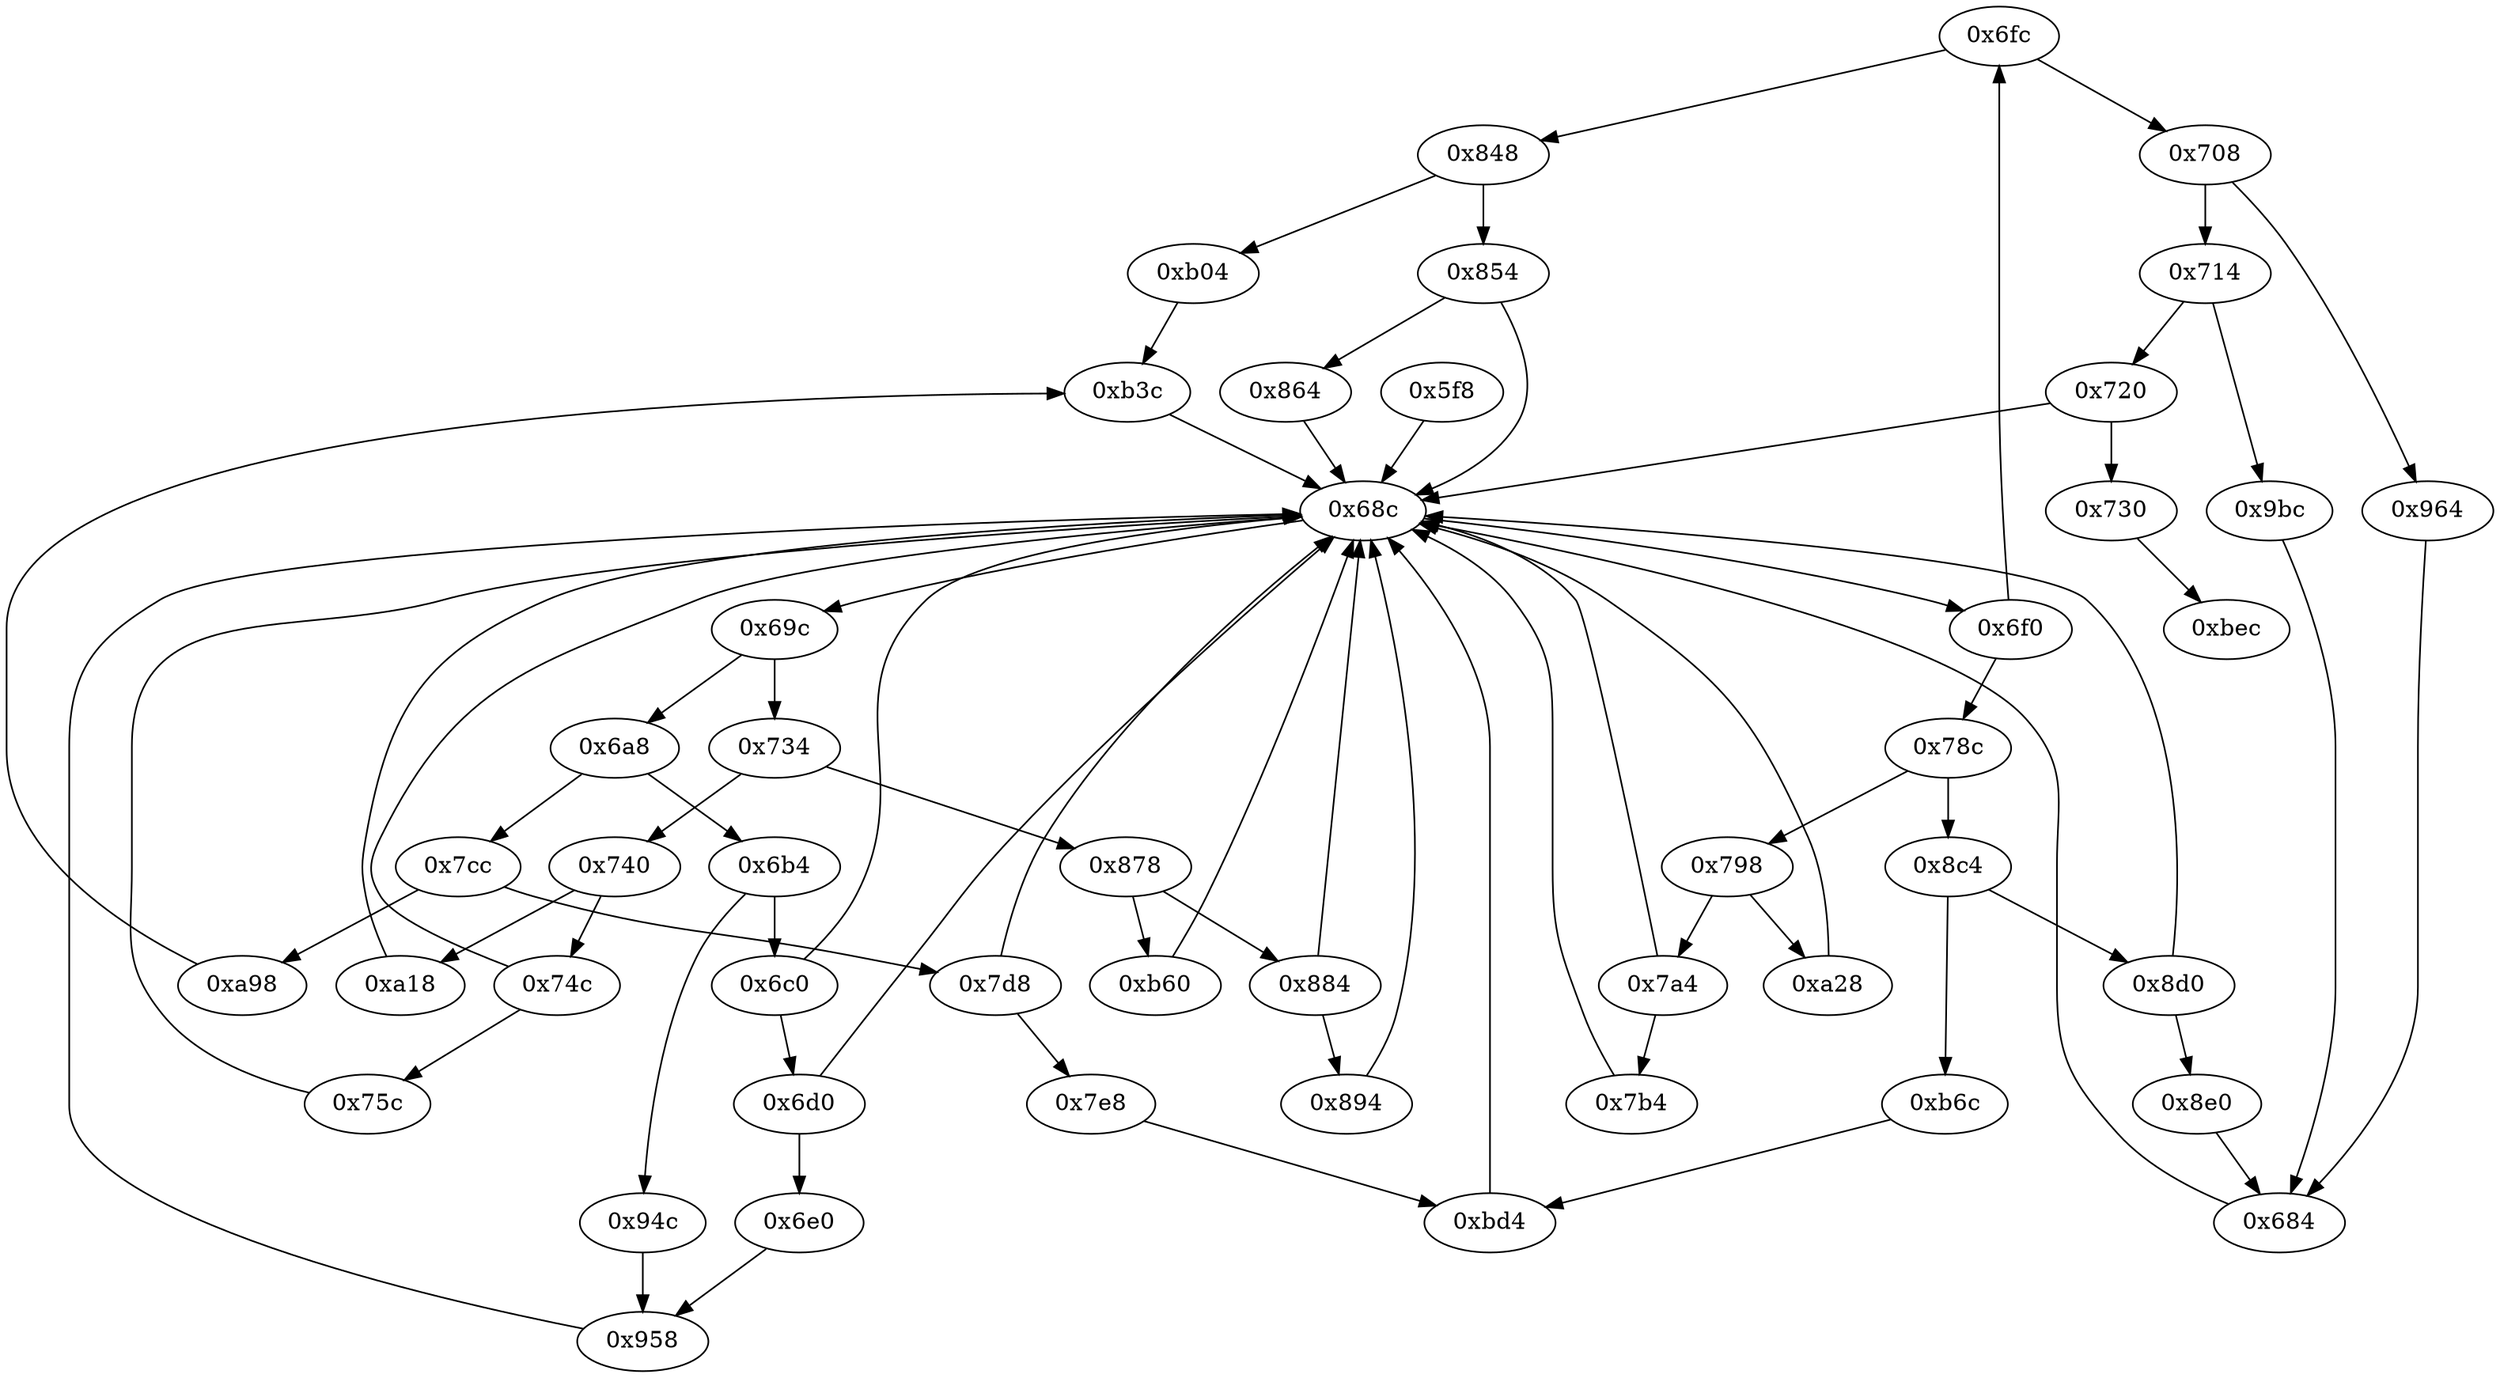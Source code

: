 strict digraph "" {
	"0x6fc"	 [opcode="[u'ldr', u'cmp', u'b']"];
	"0x848"	 [opcode="[u'ldr', u'cmp', u'b']"];
	"0x6fc" -> "0x848";
	"0x708"	 [opcode="[u'ldr', u'cmp', u'b']"];
	"0x6fc" -> "0x708";
	"0x684"	 [opcode="[u'cmp', u'mov']"];
	"0x68c"	 [opcode="[u'mov', u'ldr', u'cmp', u'b']"];
	"0x684" -> "0x68c";
	"0xb04"	 [opcode="[u'ldr', u'ldr', u'ldr', u'rsb', u'mvn', u'mul', u'eor', u'and', u'ldr', u'ldr', u'mov', u'mov', u'cmp', u'mov']"];
	"0xb3c"	 [opcode="[u'cmp', u'mov', u'mov', u'cmp', u'mov', u'mov', u'teq', u'mov', u'b']"];
	"0xb04" -> "0xb3c";
	"0xbd4"	 [opcode="[u'mov', u'cmn', u'mov', u'cmp', u'mov', u'b']"];
	"0xbd4" -> "0x68c";
	"0x878"	 [opcode="[u'ldr', u'cmp', u'b']"];
	"0x884"	 [opcode="[u'ldr', u'cmp', u'mov', u'b']"];
	"0x878" -> "0x884";
	"0xb60"	 [opcode="[u'ldr', u'mov', u'b']"];
	"0x878" -> "0xb60";
	"0x864"	 [opcode="[u'ldr', u'ldr', u'bl', u'ldr', u'b']"];
	"0x864" -> "0x68c";
	"0x7a4"	 [opcode="[u'ldr', u'cmp', u'mov', u'b']"];
	"0x7a4" -> "0x68c";
	"0x7b4"	 [opcode="[u'mov', u'str', u'ldr', u'str', u'ldr', u'b']"];
	"0x7a4" -> "0x7b4";
	"0xa28"	 [opcode="[u'ldr', u'str', u'ldr', u'str', u'ldr', u'ldr', u'ldr', u'sub', u'sub', u'add', u'mul', u'mvn', u'ldr', u'orr', u'mov', u'cmn', \
u'mov', u'ldr', u'cmp', u'mov', u'mov', u'mov', u'cmn', u'mov', u'mov', u'teq', u'mov', u'b']"];
	"0xa28" -> "0x68c";
	"0x8d0"	 [opcode="[u'ldr', u'cmp', u'mov', u'b']"];
	"0x8d0" -> "0x68c";
	"0x8e0"	 [opcode="[u'ldr', u'mov', u'str', u'ldr', u'str', u'ldr', u'ldr', u'ldr', u'add', u'sub', u'sub', u'mul', u'mov', u'eor', u'and', u'ldr', \
u'mov', u'ldr', u'cmp', u'mov', u'teq', u'ldr', u'mov', u'cmp', u'mov', u'mov', u'b']"];
	"0x8d0" -> "0x8e0";
	"0x6e0"	 [opcode="[u'ldrb', u'ldr', u'ldr', u'b']"];
	"0x958"	 [opcode="[u'cmp', u'mov', u'b']"];
	"0x6e0" -> "0x958";
	"0x894"	 [opcode="[u'ldr', u'ldr', u'add', u'str', u'ldr', u'ldr', u'add', u'add', u'sub', u'str', u'ldr', u'b']"];
	"0x884" -> "0x894";
	"0x884" -> "0x68c";
	"0x6a8"	 [opcode="[u'ldr', u'cmp', u'b']"];
	"0x7cc"	 [opcode="[u'ldr', u'cmp', u'b']"];
	"0x6a8" -> "0x7cc";
	"0x6b4"	 [opcode="[u'ldr', u'cmp', u'b']"];
	"0x6a8" -> "0x6b4";
	"0x894" -> "0x68c";
	"0x69c"	 [opcode="[u'ldr', u'cmp', u'b']"];
	"0x69c" -> "0x6a8";
	"0x734"	 [opcode="[u'ldr', u'cmp', u'b']"];
	"0x69c" -> "0x734";
	"0x848" -> "0xb04";
	"0x854"	 [opcode="[u'ldr', u'cmp', u'mov', u'b']"];
	"0x848" -> "0x854";
	"0x7e8"	 [opcode="[u'ldr', u'ldr', u'bl', u'ldr', u'mov', u'ldr', u'ldr', u'ldr', u'ldr', u'cmp', u'mov', u'add', u'sub', u'sub', u'mul', u'mvn', \
u'mov', u'orr', u'ldr', u'cmn', u'mov', u'teq', u'ldr', u'b']"];
	"0x7e8" -> "0xbd4";
	"0x734" -> "0x878";
	"0x740"	 [opcode="[u'ldr', u'cmp', u'b']"];
	"0x734" -> "0x740";
	"0x75c"	 [opcode="[u'ldr', u'ldr', u'add', u'str', u'ldr', u'ldr', u'add', u'add', u'sub', u'str', u'ldr', u'b']"];
	"0x75c" -> "0x68c";
	"0x74c"	 [opcode="[u'ldr', u'cmp', u'mov', u'b']"];
	"0x74c" -> "0x75c";
	"0x74c" -> "0x68c";
	"0x6c0"	 [opcode="[u'ldr', u'cmp', u'mov', u'b']"];
	"0x6c0" -> "0x68c";
	"0x6d0"	 [opcode="[u'ldr', u'cmp', u'mov', u'b']"];
	"0x6c0" -> "0x6d0";
	"0x730"	 [opcode="[u'b']"];
	"0xbec"	 [opcode="[u'mov', u'sub', u'pop']"];
	"0x730" -> "0xbec";
	"0x958" -> "0x68c";
	"0x798"	 [opcode="[u'ldr', u'cmp', u'b']"];
	"0x798" -> "0x7a4";
	"0x798" -> "0xa28";
	"0x94c"	 [opcode="[u'ldrb', u'ldr', u'ldr']"];
	"0x94c" -> "0x958";
	"0x9bc"	 [opcode="[u'ldr', u'mov', u'ldr', u'ldr', u'add', u'sub', u'sub', u'mul', u'mov', u'eor', u'and', u'ldr', u'mov', u'ldr', u'cmp', u'mov', \
u'teq', u'mov', u'mov', u'cmp', u'mov', u'mov', u'b']"];
	"0x9bc" -> "0x684";
	"0xb3c" -> "0x68c";
	"0x964"	 [opcode="[u'ldr', u'mov', u'ldr', u'rsb', u'mvn', u'mul', u'mov', u'eor', u'and', u'ldr', u'mov', u'ldr', u'cmp', u'mov', u'teq', u'ldr', \
u'ldr', u'mov', u'cmp', u'mov', u'mov', u'b']"];
	"0x964" -> "0x684";
	"0x7d8"	 [opcode="[u'ldr', u'cmp', u'mov', u'b']"];
	"0x7cc" -> "0x7d8";
	"0xa98"	 [opcode="[u'ldr', u'ldr', u'str', u'ldr', u'ldr', u'ldrb', u'ldr', u'cmp', u'mov', u'mov', u'strb', u'ldr', u'ldr', u'ldr', u'sub', u'sub', \
u'add', u'mul', u'eor', u'and', u'ldr', u'ldr', u'mov', u'mov', u'cmp', u'mov', u'b']"];
	"0x7cc" -> "0xa98";
	"0xb6c"	 [opcode="[u'ldr', u'mov', u'ldr', u'ldrb', u'ldr', u'cmp', u'mov', u'mov', u'strb', u'ldr', u'ldr', u'ldr', u'ldr', u'cmp', u'mov', u'rsb', \
u'mvn', u'mul', u'mvn', u'mov', u'orr', u'ldr', u'cmn', u'mov', u'teq', u'ldr']"];
	"0xb6c" -> "0xbd4";
	"0x68c" -> "0x69c";
	"0x6f0"	 [opcode="[u'ldr', u'cmp', u'b']"];
	"0x68c" -> "0x6f0";
	"0x6f0" -> "0x6fc";
	"0x78c"	 [opcode="[u'ldr', u'cmp', u'b']"];
	"0x6f0" -> "0x78c";
	"0x6d0" -> "0x6e0";
	"0x6d0" -> "0x68c";
	"0xa18"	 [opcode="[u'ldr', u'ldr', u'mov', u'b']"];
	"0xa18" -> "0x68c";
	"0x8c4"	 [opcode="[u'ldr', u'cmp', u'b']"];
	"0x8c4" -> "0x8d0";
	"0x8c4" -> "0xb6c";
	"0x78c" -> "0x798";
	"0x78c" -> "0x8c4";
	"0x8e0" -> "0x684";
	"0x7b4" -> "0x68c";
	"0x714"	 [opcode="[u'ldr', u'cmp', u'b']"];
	"0x714" -> "0x9bc";
	"0x720"	 [opcode="[u'ldr', u'cmp', u'mov', u'b']"];
	"0x714" -> "0x720";
	"0xb60" -> "0x68c";
	"0x7d8" -> "0x7e8";
	"0x7d8" -> "0x68c";
	"0x720" -> "0x730";
	"0x720" -> "0x68c";
	"0x6b4" -> "0x6c0";
	"0x6b4" -> "0x94c";
	"0x708" -> "0x964";
	"0x708" -> "0x714";
	"0xa98" -> "0xb3c";
	"0x854" -> "0x864";
	"0x854" -> "0x68c";
	"0x740" -> "0x74c";
	"0x740" -> "0xa18";
	"0x5f8"	 [opcode="[u'push', u'add', u'sub', u'add', u'mvn', u'str', u'mov', u'str', u'ldr', u'str', u'ldr', u'ldr', u'ldr', u'str', u'ldr', u'str', \
u'ldr', u'ldr', u'str', u'ldr', u'ldr', u'ldr', u'ldr', u'add', u'str', u'ldr', u'str', u'add', u'str', u'str', u'str', u'mov', \
u'str', u'mov', u'b']"];
	"0x5f8" -> "0x68c";
}
